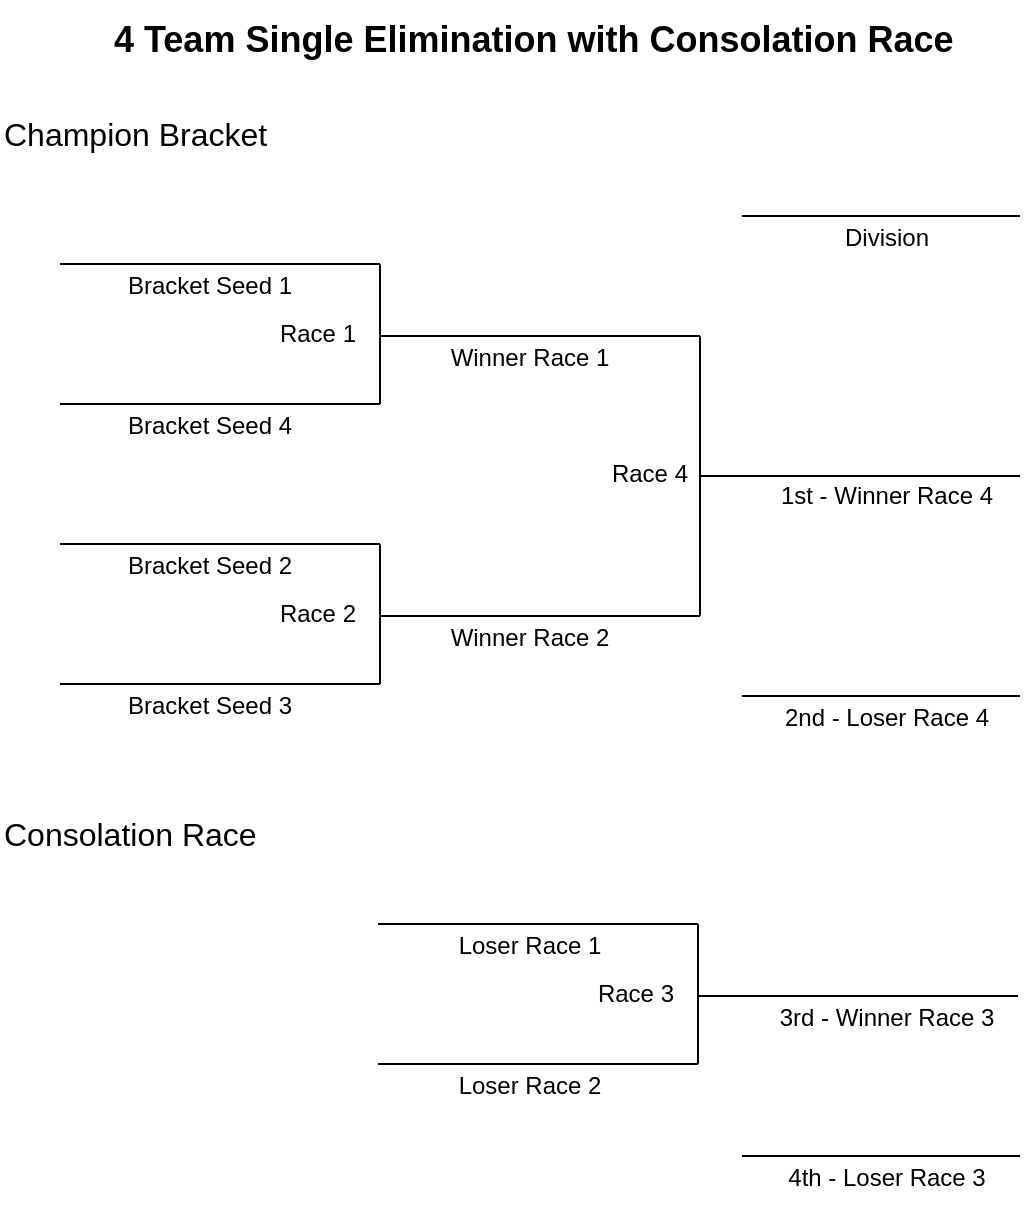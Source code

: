 <mxfile version="25.0.2">
  <diagram name="Page-1" id="gNxw8MddvVBNjZTbIHWo">
    <mxGraphModel dx="1114" dy="999" grid="1" gridSize="10" guides="1" tooltips="1" connect="1" arrows="1" fold="1" page="1" pageScale="1" pageWidth="850" pageHeight="1100" math="0" shadow="0">
      <root>
        <mxCell id="0" />
        <mxCell id="1" parent="0" />
        <mxCell id="H3SU6zbXUFuWfZ92cG2d-4" value="&lt;font style=&quot;font-size: 16px;&quot;&gt;Champion Bracket&lt;/font&gt;" style="text;html=1;align=left;verticalAlign=middle;whiteSpace=wrap;rounded=0;" parent="1" vertex="1">
          <mxGeometry x="59" y="140" width="141" height="30" as="geometry" />
        </mxCell>
        <mxCell id="H3SU6zbXUFuWfZ92cG2d-8" value="" style="group" parent="1" vertex="1" connectable="0">
          <mxGeometry x="89" y="220" width="320" height="70" as="geometry" />
        </mxCell>
        <mxCell id="H3SU6zbXUFuWfZ92cG2d-1" value="" style="endArrow=none;html=1;rounded=0;" parent="H3SU6zbXUFuWfZ92cG2d-8" edge="1">
          <mxGeometry width="50" height="50" relative="1" as="geometry">
            <mxPoint as="sourcePoint" />
            <mxPoint x="160" as="targetPoint" />
          </mxGeometry>
        </mxCell>
        <mxCell id="H3SU6zbXUFuWfZ92cG2d-2" value="" style="endArrow=none;html=1;rounded=0;" parent="H3SU6zbXUFuWfZ92cG2d-8" edge="1">
          <mxGeometry width="50" height="50" relative="1" as="geometry">
            <mxPoint y="70" as="sourcePoint" />
            <mxPoint x="160" y="70" as="targetPoint" />
          </mxGeometry>
        </mxCell>
        <mxCell id="H3SU6zbXUFuWfZ92cG2d-3" value="" style="endArrow=none;html=1;rounded=0;" parent="H3SU6zbXUFuWfZ92cG2d-8" edge="1">
          <mxGeometry width="50" height="50" relative="1" as="geometry">
            <mxPoint x="160" y="70" as="sourcePoint" />
            <mxPoint x="160" as="targetPoint" />
          </mxGeometry>
        </mxCell>
        <mxCell id="H3SU6zbXUFuWfZ92cG2d-5" value="Race 1" style="text;html=1;align=right;verticalAlign=middle;whiteSpace=wrap;rounded=0;" parent="H3SU6zbXUFuWfZ92cG2d-8" vertex="1">
          <mxGeometry x="60" y="20" width="90" height="30" as="geometry" />
        </mxCell>
        <mxCell id="H3SU6zbXUFuWfZ92cG2d-7" value="" style="endArrow=none;html=1;rounded=0;" parent="H3SU6zbXUFuWfZ92cG2d-8" edge="1">
          <mxGeometry width="50" height="50" relative="1" as="geometry">
            <mxPoint x="160" y="36" as="sourcePoint" />
            <mxPoint x="320" y="36" as="targetPoint" />
          </mxGeometry>
        </mxCell>
        <mxCell id="H3SU6zbXUFuWfZ92cG2d-9" value="" style="group" parent="1" vertex="1" connectable="0">
          <mxGeometry x="89" y="360" width="320" height="70" as="geometry" />
        </mxCell>
        <mxCell id="H3SU6zbXUFuWfZ92cG2d-10" value="" style="endArrow=none;html=1;rounded=0;" parent="H3SU6zbXUFuWfZ92cG2d-9" edge="1">
          <mxGeometry width="50" height="50" relative="1" as="geometry">
            <mxPoint as="sourcePoint" />
            <mxPoint x="160" as="targetPoint" />
          </mxGeometry>
        </mxCell>
        <mxCell id="H3SU6zbXUFuWfZ92cG2d-11" value="" style="endArrow=none;html=1;rounded=0;" parent="H3SU6zbXUFuWfZ92cG2d-9" edge="1">
          <mxGeometry width="50" height="50" relative="1" as="geometry">
            <mxPoint y="70" as="sourcePoint" />
            <mxPoint x="160" y="70" as="targetPoint" />
          </mxGeometry>
        </mxCell>
        <mxCell id="H3SU6zbXUFuWfZ92cG2d-12" value="" style="endArrow=none;html=1;rounded=0;" parent="H3SU6zbXUFuWfZ92cG2d-9" edge="1">
          <mxGeometry width="50" height="50" relative="1" as="geometry">
            <mxPoint x="160" y="70" as="sourcePoint" />
            <mxPoint x="160" as="targetPoint" />
          </mxGeometry>
        </mxCell>
        <mxCell id="H3SU6zbXUFuWfZ92cG2d-13" value="Race 2" style="text;html=1;align=right;verticalAlign=middle;whiteSpace=wrap;rounded=0;" parent="H3SU6zbXUFuWfZ92cG2d-9" vertex="1">
          <mxGeometry x="60" y="20" width="90" height="30" as="geometry" />
        </mxCell>
        <mxCell id="H3SU6zbXUFuWfZ92cG2d-14" value="" style="endArrow=none;html=1;rounded=0;" parent="H3SU6zbXUFuWfZ92cG2d-9" edge="1">
          <mxGeometry width="50" height="50" relative="1" as="geometry">
            <mxPoint x="160" y="36" as="sourcePoint" />
            <mxPoint x="320" y="36" as="targetPoint" />
          </mxGeometry>
        </mxCell>
        <mxCell id="H3SU6zbXUFuWfZ92cG2d-15" value="" style="group" parent="1" vertex="1" connectable="0">
          <mxGeometry x="248" y="550" width="320" height="70" as="geometry" />
        </mxCell>
        <mxCell id="H3SU6zbXUFuWfZ92cG2d-16" value="" style="endArrow=none;html=1;rounded=0;" parent="H3SU6zbXUFuWfZ92cG2d-15" edge="1">
          <mxGeometry width="50" height="50" relative="1" as="geometry">
            <mxPoint as="sourcePoint" />
            <mxPoint x="160" as="targetPoint" />
          </mxGeometry>
        </mxCell>
        <mxCell id="H3SU6zbXUFuWfZ92cG2d-17" value="" style="endArrow=none;html=1;rounded=0;" parent="H3SU6zbXUFuWfZ92cG2d-15" edge="1">
          <mxGeometry width="50" height="50" relative="1" as="geometry">
            <mxPoint y="70" as="sourcePoint" />
            <mxPoint x="160" y="70" as="targetPoint" />
          </mxGeometry>
        </mxCell>
        <mxCell id="H3SU6zbXUFuWfZ92cG2d-18" value="" style="endArrow=none;html=1;rounded=0;" parent="H3SU6zbXUFuWfZ92cG2d-15" edge="1">
          <mxGeometry width="50" height="50" relative="1" as="geometry">
            <mxPoint x="160" y="70" as="sourcePoint" />
            <mxPoint x="160" as="targetPoint" />
          </mxGeometry>
        </mxCell>
        <mxCell id="H3SU6zbXUFuWfZ92cG2d-19" value="Race 3" style="text;html=1;align=right;verticalAlign=middle;whiteSpace=wrap;rounded=0;" parent="H3SU6zbXUFuWfZ92cG2d-15" vertex="1">
          <mxGeometry x="60" y="20" width="90" height="30" as="geometry" />
        </mxCell>
        <mxCell id="H3SU6zbXUFuWfZ92cG2d-20" value="" style="endArrow=none;html=1;rounded=0;" parent="H3SU6zbXUFuWfZ92cG2d-15" edge="1">
          <mxGeometry width="50" height="50" relative="1" as="geometry">
            <mxPoint x="160" y="36" as="sourcePoint" />
            <mxPoint x="320" y="36" as="targetPoint" />
          </mxGeometry>
        </mxCell>
        <mxCell id="H3SU6zbXUFuWfZ92cG2d-21" value="&lt;font style=&quot;font-size: 16px;&quot;&gt;Consolation Race&lt;/font&gt;" style="text;html=1;align=left;verticalAlign=middle;whiteSpace=wrap;rounded=0;" parent="1" vertex="1">
          <mxGeometry x="59" y="490" width="151" height="30" as="geometry" />
        </mxCell>
        <mxCell id="H3SU6zbXUFuWfZ92cG2d-22" value="Race 4" style="text;html=1;align=right;verticalAlign=middle;whiteSpace=wrap;rounded=0;" parent="1" vertex="1">
          <mxGeometry x="315" y="310" width="90" height="30" as="geometry" />
        </mxCell>
        <mxCell id="H3SU6zbXUFuWfZ92cG2d-24" value="" style="endArrow=none;html=1;rounded=0;" parent="1" edge="1">
          <mxGeometry width="50" height="50" relative="1" as="geometry">
            <mxPoint x="409" y="396" as="sourcePoint" />
            <mxPoint x="409" y="256" as="targetPoint" />
          </mxGeometry>
        </mxCell>
        <mxCell id="H3SU6zbXUFuWfZ92cG2d-25" value="" style="endArrow=none;html=1;rounded=0;" parent="1" edge="1">
          <mxGeometry width="50" height="50" relative="1" as="geometry">
            <mxPoint x="409" y="326" as="sourcePoint" />
            <mxPoint x="569" y="326" as="targetPoint" />
          </mxGeometry>
        </mxCell>
        <mxCell id="H3SU6zbXUFuWfZ92cG2d-26" value="" style="endArrow=none;html=1;rounded=0;" parent="1" edge="1">
          <mxGeometry width="50" height="50" relative="1" as="geometry">
            <mxPoint x="430" y="436" as="sourcePoint" />
            <mxPoint x="569" y="436" as="targetPoint" />
          </mxGeometry>
        </mxCell>
        <mxCell id="H3SU6zbXUFuWfZ92cG2d-27" value="" style="endArrow=none;html=1;rounded=0;" parent="1" edge="1">
          <mxGeometry width="50" height="50" relative="1" as="geometry">
            <mxPoint x="430" y="666" as="sourcePoint" />
            <mxPoint x="569" y="666" as="targetPoint" />
          </mxGeometry>
        </mxCell>
        <mxCell id="H3SU6zbXUFuWfZ92cG2d-32" value="1st - Winner Race 4" style="text;html=1;align=center;verticalAlign=middle;whiteSpace=wrap;rounded=0;" parent="1" vertex="1">
          <mxGeometry x="445" y="321" width="115" height="30" as="geometry" />
        </mxCell>
        <mxCell id="H3SU6zbXUFuWfZ92cG2d-33" value="2nd - Loser Race 4" style="text;html=1;align=center;verticalAlign=middle;whiteSpace=wrap;rounded=0;" parent="1" vertex="1">
          <mxGeometry x="450" y="432" width="105" height="30" as="geometry" />
        </mxCell>
        <mxCell id="H3SU6zbXUFuWfZ92cG2d-35" value="3rd - Winner Race 3" style="text;html=1;align=center;verticalAlign=middle;whiteSpace=wrap;rounded=0;" parent="1" vertex="1">
          <mxGeometry x="445" y="582" width="115" height="30" as="geometry" />
        </mxCell>
        <mxCell id="H3SU6zbXUFuWfZ92cG2d-36" value="4th - Loser Race 3" style="text;html=1;align=center;verticalAlign=middle;whiteSpace=wrap;rounded=0;" parent="1" vertex="1">
          <mxGeometry x="450" y="662" width="105" height="30" as="geometry" />
        </mxCell>
        <mxCell id="H3SU6zbXUFuWfZ92cG2d-37" value="Winner Race 1" style="text;html=1;align=center;verticalAlign=middle;whiteSpace=wrap;rounded=0;" parent="1" vertex="1">
          <mxGeometry x="279" y="252" width="90" height="30" as="geometry" />
        </mxCell>
        <mxCell id="H3SU6zbXUFuWfZ92cG2d-38" value="Winner Race 2" style="text;html=1;align=center;verticalAlign=middle;whiteSpace=wrap;rounded=0;" parent="1" vertex="1">
          <mxGeometry x="279" y="392" width="90" height="30" as="geometry" />
        </mxCell>
        <mxCell id="H3SU6zbXUFuWfZ92cG2d-39" value="Loser Race 1" style="text;html=1;align=center;verticalAlign=middle;whiteSpace=wrap;rounded=0;" parent="1" vertex="1">
          <mxGeometry x="279" y="546" width="90" height="30" as="geometry" />
        </mxCell>
        <mxCell id="H3SU6zbXUFuWfZ92cG2d-40" value="Loser Race 2" style="text;html=1;align=center;verticalAlign=middle;whiteSpace=wrap;rounded=0;" parent="1" vertex="1">
          <mxGeometry x="279" y="616" width="90" height="30" as="geometry" />
        </mxCell>
        <mxCell id="H3SU6zbXUFuWfZ92cG2d-41" value="Bracket Seed 1" style="text;html=1;align=center;verticalAlign=middle;whiteSpace=wrap;rounded=0;" parent="1" vertex="1">
          <mxGeometry x="119" y="216" width="90" height="30" as="geometry" />
        </mxCell>
        <mxCell id="H3SU6zbXUFuWfZ92cG2d-42" value="Bracket Seed 4" style="text;html=1;align=center;verticalAlign=middle;whiteSpace=wrap;rounded=0;" parent="1" vertex="1">
          <mxGeometry x="119" y="286" width="90" height="30" as="geometry" />
        </mxCell>
        <mxCell id="H3SU6zbXUFuWfZ92cG2d-43" value="Bracket Seed 2" style="text;html=1;align=center;verticalAlign=middle;whiteSpace=wrap;rounded=0;" parent="1" vertex="1">
          <mxGeometry x="119" y="356" width="90" height="30" as="geometry" />
        </mxCell>
        <mxCell id="H3SU6zbXUFuWfZ92cG2d-44" value="Bracket Seed 3" style="text;html=1;align=center;verticalAlign=middle;whiteSpace=wrap;rounded=0;" parent="1" vertex="1">
          <mxGeometry x="119" y="426" width="90" height="30" as="geometry" />
        </mxCell>
        <mxCell id="RcX8lUu9ADKB7MJikom_-1" value="" style="endArrow=none;html=1;rounded=0;" parent="1" edge="1">
          <mxGeometry width="50" height="50" relative="1" as="geometry">
            <mxPoint x="430" y="196" as="sourcePoint" />
            <mxPoint x="569" y="196" as="targetPoint" />
          </mxGeometry>
        </mxCell>
        <mxCell id="RcX8lUu9ADKB7MJikom_-2" value="Division" style="text;html=1;align=center;verticalAlign=middle;whiteSpace=wrap;rounded=0;" parent="1" vertex="1">
          <mxGeometry x="450" y="192" width="105" height="30" as="geometry" />
        </mxCell>
        <mxCell id="BHWYHlW_hm_J4sYWZZ0R-5" value="4 Team Single Elimination with Consolation Race" style="text;html=1;align=left;verticalAlign=middle;resizable=0;points=[];autosize=1;strokeColor=none;fillColor=none;fontStyle=1;fontSize=18;" vertex="1" parent="1">
          <mxGeometry x="114" y="88" width="410" height="40" as="geometry" />
        </mxCell>
      </root>
    </mxGraphModel>
  </diagram>
</mxfile>
